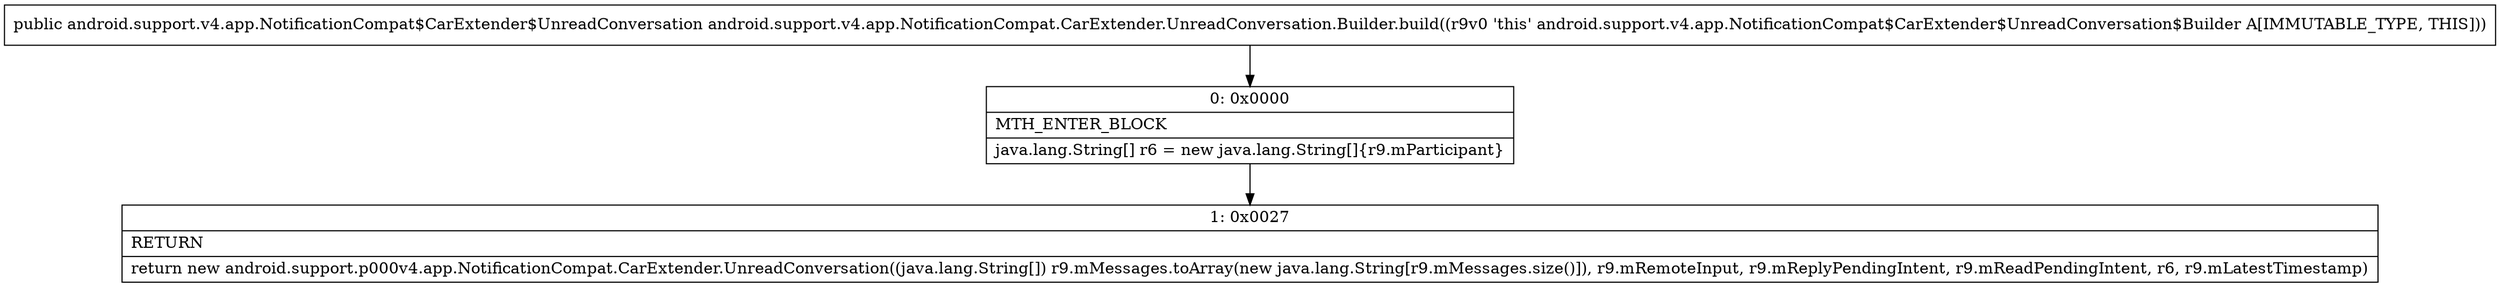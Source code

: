 digraph "CFG forandroid.support.v4.app.NotificationCompat.CarExtender.UnreadConversation.Builder.build()Landroid\/support\/v4\/app\/NotificationCompat$CarExtender$UnreadConversation;" {
Node_0 [shape=record,label="{0\:\ 0x0000|MTH_ENTER_BLOCK\l|java.lang.String[] r6 = new java.lang.String[]\{r9.mParticipant\}\l}"];
Node_1 [shape=record,label="{1\:\ 0x0027|RETURN\l|return new android.support.p000v4.app.NotificationCompat.CarExtender.UnreadConversation((java.lang.String[]) r9.mMessages.toArray(new java.lang.String[r9.mMessages.size()]), r9.mRemoteInput, r9.mReplyPendingIntent, r9.mReadPendingIntent, r6, r9.mLatestTimestamp)\l}"];
MethodNode[shape=record,label="{public android.support.v4.app.NotificationCompat$CarExtender$UnreadConversation android.support.v4.app.NotificationCompat.CarExtender.UnreadConversation.Builder.build((r9v0 'this' android.support.v4.app.NotificationCompat$CarExtender$UnreadConversation$Builder A[IMMUTABLE_TYPE, THIS])) }"];
MethodNode -> Node_0;
Node_0 -> Node_1;
}

